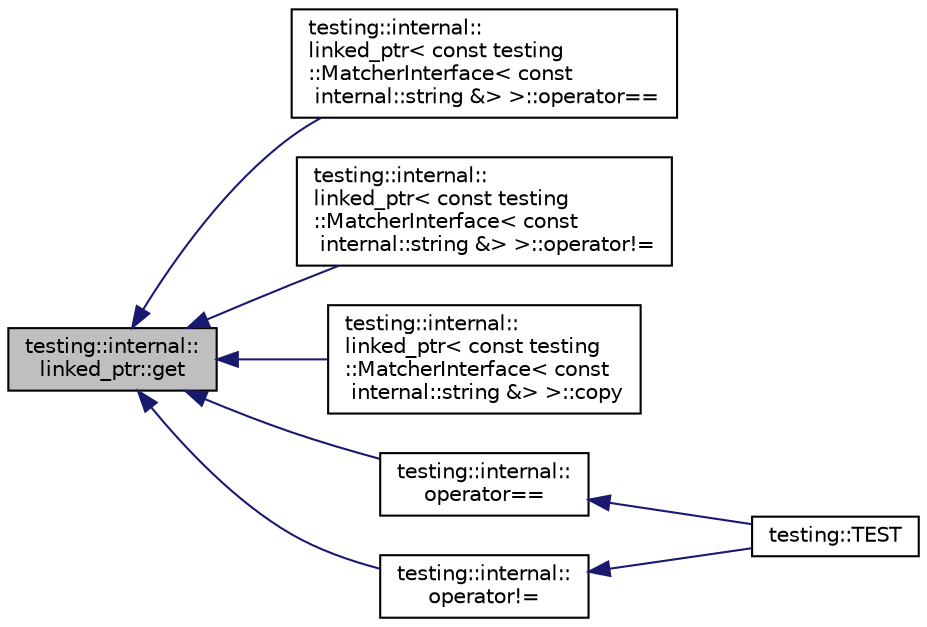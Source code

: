 digraph "testing::internal::linked_ptr::get"
{
  edge [fontname="Helvetica",fontsize="10",labelfontname="Helvetica",labelfontsize="10"];
  node [fontname="Helvetica",fontsize="10",shape=record];
  rankdir="LR";
  Node15 [label="testing::internal::\llinked_ptr::get",height=0.2,width=0.4,color="black", fillcolor="grey75", style="filled", fontcolor="black"];
  Node15 -> Node16 [dir="back",color="midnightblue",fontsize="10",style="solid",fontname="Helvetica"];
  Node16 [label="testing::internal::\llinked_ptr\< const testing\l::MatcherInterface\< const\l internal::string &\> \>::operator==",height=0.2,width=0.4,color="black", fillcolor="white", style="filled",URL="$d9/df4/classtesting_1_1internal_1_1linked__ptr.html#a79306e959a4ae7b3a9da641d2ba06ce6"];
  Node15 -> Node17 [dir="back",color="midnightblue",fontsize="10",style="solid",fontname="Helvetica"];
  Node17 [label="testing::internal::\llinked_ptr\< const testing\l::MatcherInterface\< const\l internal::string &\> \>::operator!=",height=0.2,width=0.4,color="black", fillcolor="white", style="filled",URL="$d9/df4/classtesting_1_1internal_1_1linked__ptr.html#a4801114a83a9e12b08f90e0d28318f26"];
  Node15 -> Node18 [dir="back",color="midnightblue",fontsize="10",style="solid",fontname="Helvetica"];
  Node18 [label="testing::internal::\llinked_ptr\< const testing\l::MatcherInterface\< const\l internal::string &\> \>::copy",height=0.2,width=0.4,color="black", fillcolor="white", style="filled",URL="$d9/df4/classtesting_1_1internal_1_1linked__ptr.html#aea2859970b65708fc4f7c8c4cbc7928a"];
  Node15 -> Node19 [dir="back",color="midnightblue",fontsize="10",style="solid",fontname="Helvetica"];
  Node19 [label="testing::internal::\loperator==",height=0.2,width=0.4,color="black", fillcolor="white", style="filled",URL="$d0/da7/namespacetesting_1_1internal.html#ad1cb54a206a209ddace17a05359d38ae"];
  Node19 -> Node20 [dir="back",color="midnightblue",fontsize="10",style="solid",fontname="Helvetica"];
  Node20 [label="testing::TEST",height=0.2,width=0.4,color="black", fillcolor="white", style="filled",URL="$d0/d75/namespacetesting.html#a83dfac108c207258287b9f7aa9171e8a"];
  Node15 -> Node21 [dir="back",color="midnightblue",fontsize="10",style="solid",fontname="Helvetica"];
  Node21 [label="testing::internal::\loperator!=",height=0.2,width=0.4,color="black", fillcolor="white", style="filled",URL="$d0/da7/namespacetesting_1_1internal.html#a6910869259f8f31825b471e9190fa09a"];
  Node21 -> Node20 [dir="back",color="midnightblue",fontsize="10",style="solid",fontname="Helvetica"];
}
